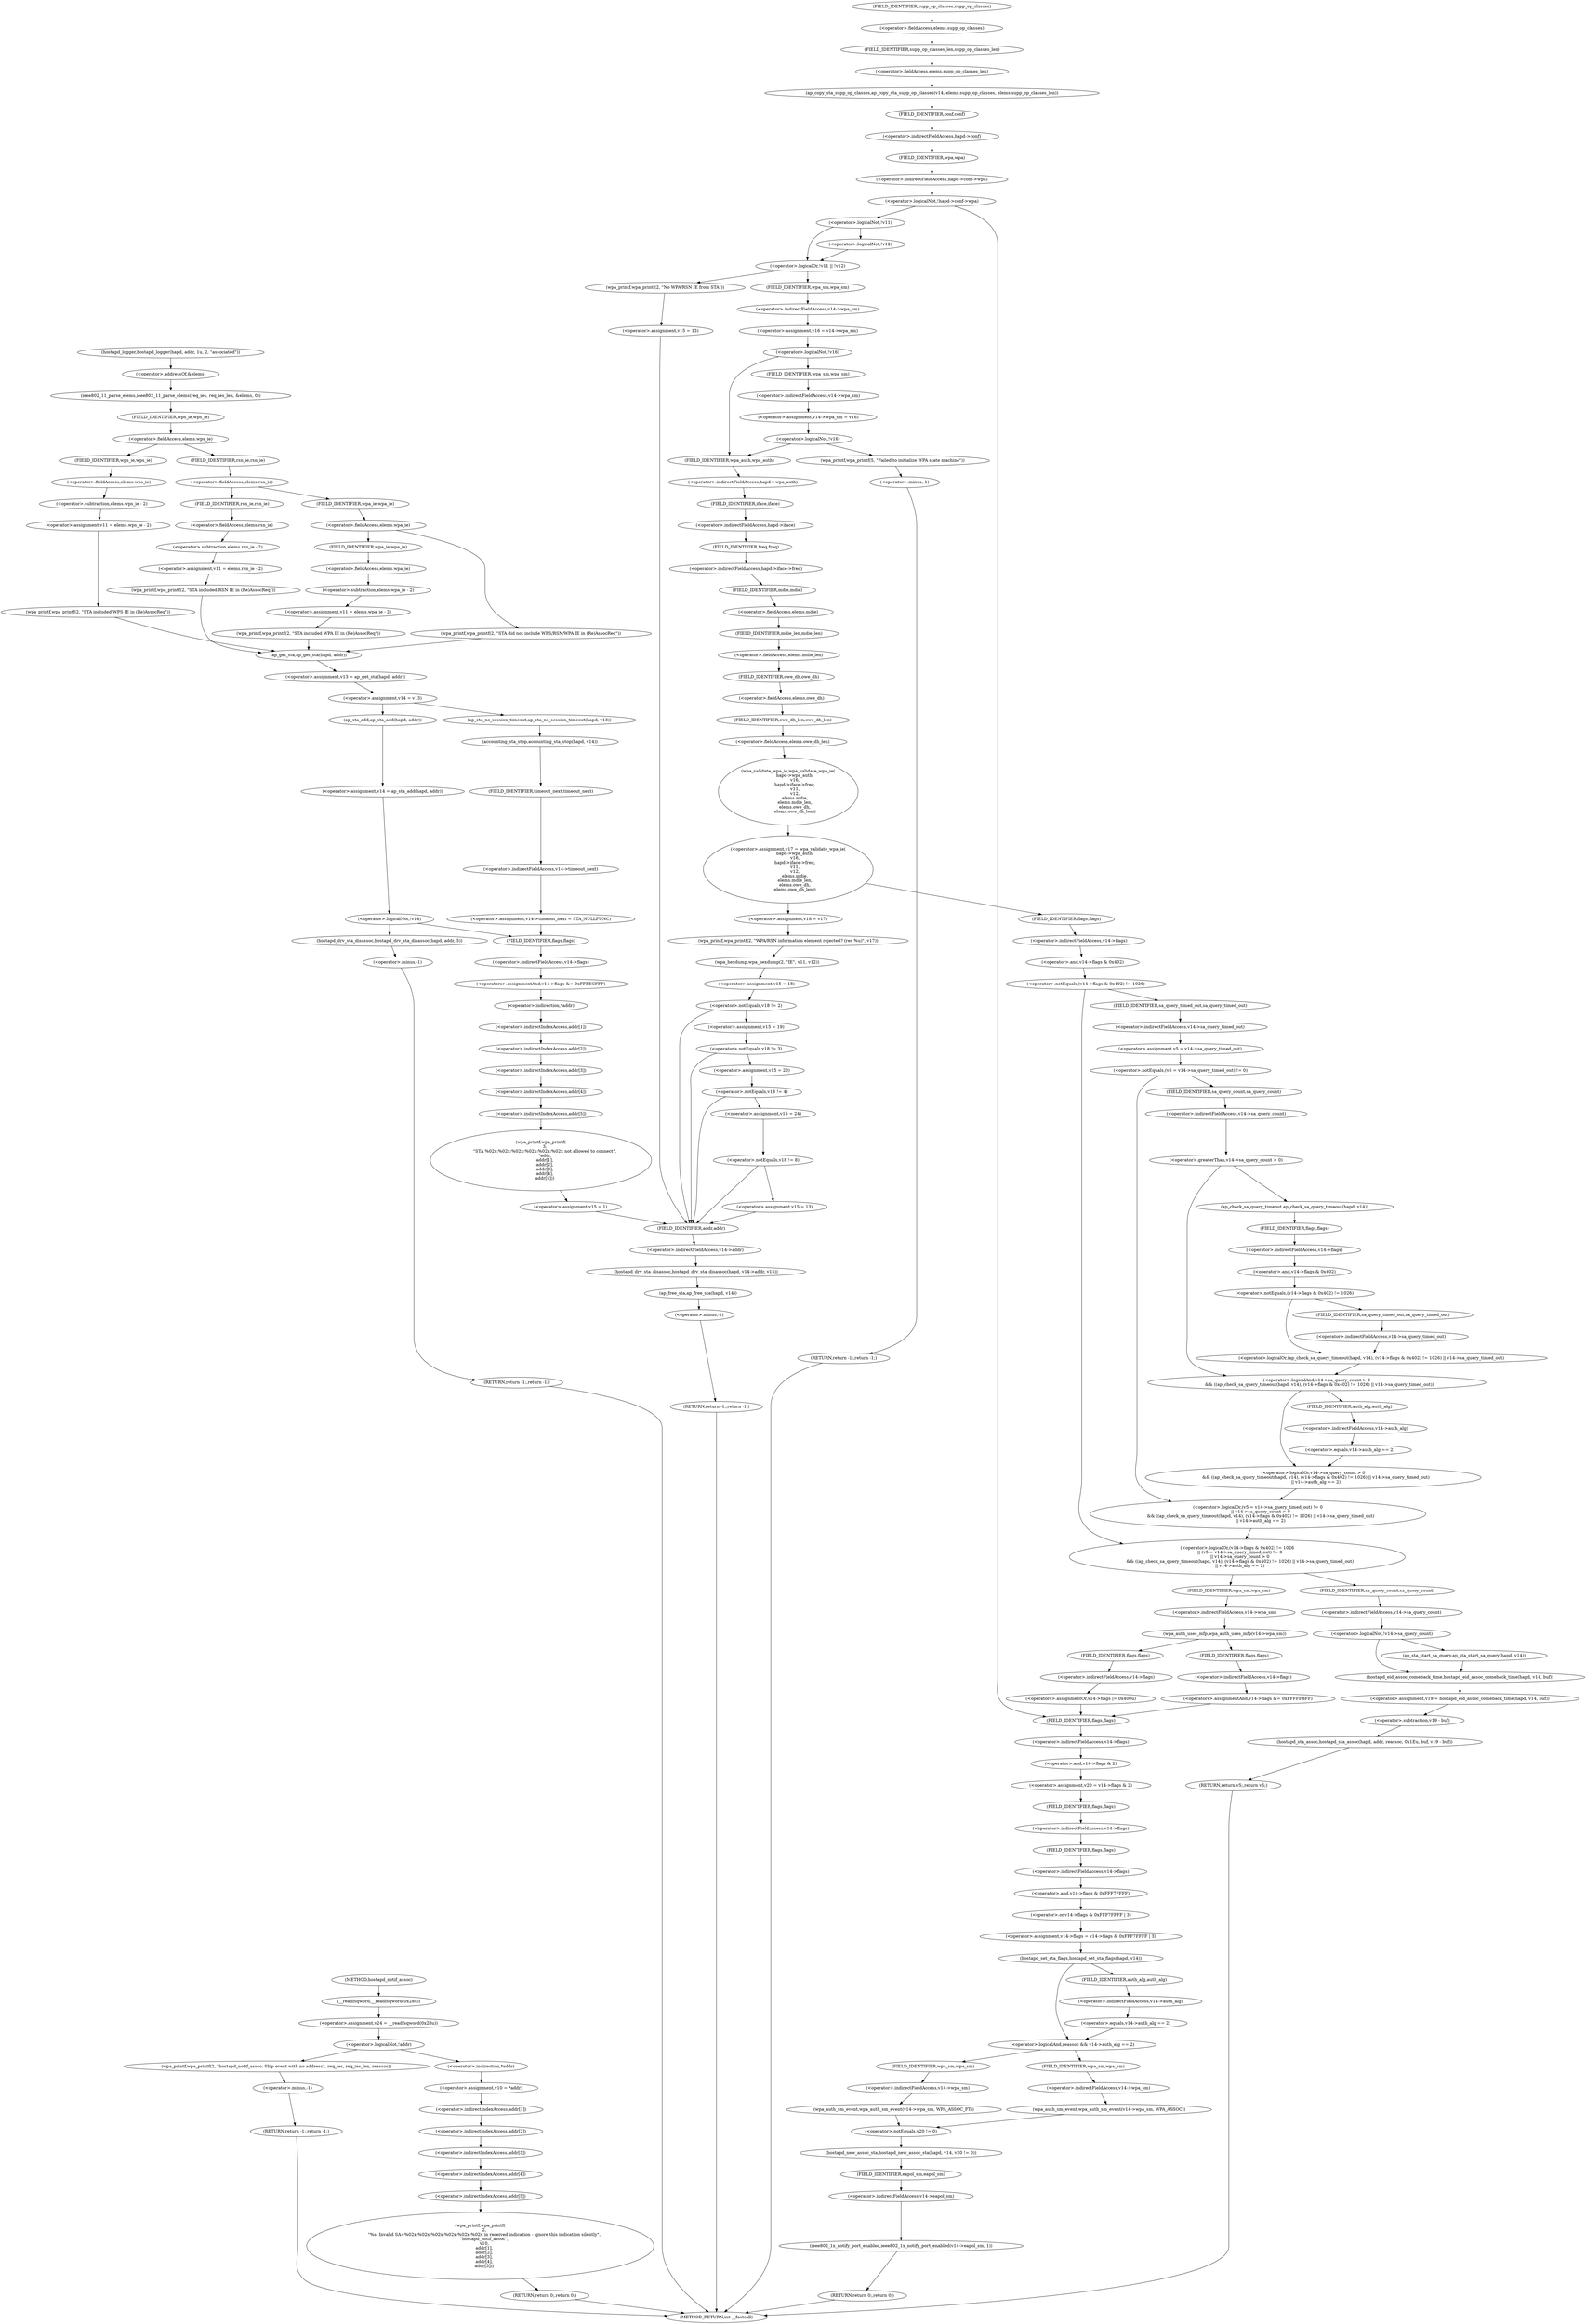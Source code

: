 digraph hostapd_notif_assoc {  
"1000138" [label = "(<operator>.assignment,v24 = __readfsqword(0x28u))" ]
"1000140" [label = "(__readfsqword,__readfsqword(0x28u))" ]
"1000143" [label = "(<operator>.logicalNot,!addr)" ]
"1000146" [label = "(wpa_printf,wpa_printf(2, \"hostapd_notif_assoc: Skip event with no address\", req_ies, req_ies_len, reassoc))" ]
"1000152" [label = "(RETURN,return -1;,return -1;)" ]
"1000153" [label = "(<operator>.minus,-1)" ]
"1000155" [label = "(<operator>.assignment,v10 = *addr)" ]
"1000157" [label = "(<operator>.indirection,*addr)" ]
"1000160" [label = "(wpa_printf,wpa_printf(\n      2,\n      \"%s: Invalid SA=%02x:%02x:%02x:%02x:%02x:%02x in received indication - ignore this indication silently\",\n      \"hostapd_notif_assoc\",\n      v10,\n      addr[1],\n      addr[2],\n      addr[3],\n      addr[4],\n      addr[5]))" ]
"1000165" [label = "(<operator>.indirectIndexAccess,addr[1])" ]
"1000168" [label = "(<operator>.indirectIndexAccess,addr[2])" ]
"1000171" [label = "(<operator>.indirectIndexAccess,addr[3])" ]
"1000174" [label = "(<operator>.indirectIndexAccess,addr[4])" ]
"1000177" [label = "(<operator>.indirectIndexAccess,addr[5])" ]
"1000180" [label = "(RETURN,return 0;,return 0;)" ]
"1000182" [label = "(hostapd_logger,hostapd_logger(hapd, addr, 1u, 2, \"associated\"))" ]
"1000188" [label = "(ieee802_11_parse_elems,ieee802_11_parse_elems(req_ies, req_ies_len, &elems, 0))" ]
"1000191" [label = "(<operator>.addressOf,&elems)" ]
"1000195" [label = "(<operator>.fieldAccess,elems.wps_ie)" ]
"1000197" [label = "(FIELD_IDENTIFIER,wps_ie,wps_ie)" ]
"1000199" [label = "(<operator>.assignment,v11 = elems.wps_ie - 2)" ]
"1000201" [label = "(<operator>.subtraction,elems.wps_ie - 2)" ]
"1000202" [label = "(<operator>.fieldAccess,elems.wps_ie)" ]
"1000204" [label = "(FIELD_IDENTIFIER,wps_ie,wps_ie)" ]
"1000207" [label = "(wpa_printf,wpa_printf(2, \"STA included WPS IE in (Re)AssocReq\"))" ]
"1000212" [label = "(<operator>.fieldAccess,elems.rsn_ie)" ]
"1000214" [label = "(FIELD_IDENTIFIER,rsn_ie,rsn_ie)" ]
"1000216" [label = "(<operator>.assignment,v11 = elems.rsn_ie - 2)" ]
"1000218" [label = "(<operator>.subtraction,elems.rsn_ie - 2)" ]
"1000219" [label = "(<operator>.fieldAccess,elems.rsn_ie)" ]
"1000221" [label = "(FIELD_IDENTIFIER,rsn_ie,rsn_ie)" ]
"1000224" [label = "(wpa_printf,wpa_printf(2, \"STA included RSN IE in (Re)AssocReq\"))" ]
"1000229" [label = "(<operator>.fieldAccess,elems.wpa_ie)" ]
"1000231" [label = "(FIELD_IDENTIFIER,wpa_ie,wpa_ie)" ]
"1000233" [label = "(<operator>.assignment,v11 = elems.wpa_ie - 2)" ]
"1000235" [label = "(<operator>.subtraction,elems.wpa_ie - 2)" ]
"1000236" [label = "(<operator>.fieldAccess,elems.wpa_ie)" ]
"1000238" [label = "(FIELD_IDENTIFIER,wpa_ie,wpa_ie)" ]
"1000241" [label = "(wpa_printf,wpa_printf(2, \"STA included WPA IE in (Re)AssocReq\"))" ]
"1000246" [label = "(wpa_printf,wpa_printf(2, \"STA did not include WPS/RSN/WPA IE in (Re)AssocReq\"))" ]
"1000251" [label = "(<operator>.assignment,v13 = ap_get_sta(hapd, addr))" ]
"1000253" [label = "(ap_get_sta,ap_get_sta(hapd, addr))" ]
"1000256" [label = "(<operator>.assignment,v14 = v13)" ]
"1000262" [label = "(ap_sta_no_session_timeout,ap_sta_no_session_timeout(hapd, v13))" ]
"1000265" [label = "(accounting_sta_stop,accounting_sta_stop(hapd, v14))" ]
"1000268" [label = "(<operator>.assignment,v14->timeout_next = STA_NULLFUNC)" ]
"1000269" [label = "(<operator>.indirectFieldAccess,v14->timeout_next)" ]
"1000271" [label = "(FIELD_IDENTIFIER,timeout_next,timeout_next)" ]
"1000275" [label = "(<operator>.assignment,v14 = ap_sta_add(hapd, addr))" ]
"1000277" [label = "(ap_sta_add,ap_sta_add(hapd, addr))" ]
"1000281" [label = "(<operator>.logicalNot,!v14)" ]
"1000284" [label = "(hostapd_drv_sta_disassoc,hostapd_drv_sta_disassoc(hapd, addr, 5))" ]
"1000288" [label = "(RETURN,return -1;,return -1;)" ]
"1000289" [label = "(<operator>.minus,-1)" ]
"1000291" [label = "(<operators>.assignmentAnd,v14->flags &= 0xFFFECFFF)" ]
"1000292" [label = "(<operator>.indirectFieldAccess,v14->flags)" ]
"1000294" [label = "(FIELD_IDENTIFIER,flags,flags)" ]
"1000297" [label = "(wpa_printf,wpa_printf(\n      3,\n      \"STA %02x:%02x:%02x:%02x:%02x:%02x not allowed to connect\",\n      *addr,\n      addr[1],\n      addr[2],\n      addr[3],\n      addr[4],\n      addr[5]))" ]
"1000300" [label = "(<operator>.indirection,*addr)" ]
"1000302" [label = "(<operator>.indirectIndexAccess,addr[1])" ]
"1000305" [label = "(<operator>.indirectIndexAccess,addr[2])" ]
"1000308" [label = "(<operator>.indirectIndexAccess,addr[3])" ]
"1000311" [label = "(<operator>.indirectIndexAccess,addr[4])" ]
"1000314" [label = "(<operator>.indirectIndexAccess,addr[5])" ]
"1000317" [label = "(<operator>.assignment,v15 = 1)" ]
"1000321" [label = "(hostapd_drv_sta_disassoc,hostapd_drv_sta_disassoc(hapd, v14->addr, v15))" ]
"1000323" [label = "(<operator>.indirectFieldAccess,v14->addr)" ]
"1000325" [label = "(FIELD_IDENTIFIER,addr,addr)" ]
"1000327" [label = "(ap_free_sta,ap_free_sta(hapd, v14))" ]
"1000330" [label = "(RETURN,return -1;,return -1;)" ]
"1000331" [label = "(<operator>.minus,-1)" ]
"1000333" [label = "(ap_copy_sta_supp_op_classes,ap_copy_sta_supp_op_classes(v14, elems.supp_op_classes, elems.supp_op_classes_len))" ]
"1000335" [label = "(<operator>.fieldAccess,elems.supp_op_classes)" ]
"1000337" [label = "(FIELD_IDENTIFIER,supp_op_classes,supp_op_classes)" ]
"1000338" [label = "(<operator>.fieldAccess,elems.supp_op_classes_len)" ]
"1000340" [label = "(FIELD_IDENTIFIER,supp_op_classes_len,supp_op_classes_len)" ]
"1000342" [label = "(<operator>.logicalNot,!hapd->conf->wpa)" ]
"1000343" [label = "(<operator>.indirectFieldAccess,hapd->conf->wpa)" ]
"1000344" [label = "(<operator>.indirectFieldAccess,hapd->conf)" ]
"1000346" [label = "(FIELD_IDENTIFIER,conf,conf)" ]
"1000347" [label = "(FIELD_IDENTIFIER,wpa,wpa)" ]
"1000350" [label = "(<operator>.logicalOr,!v11 || !v12)" ]
"1000351" [label = "(<operator>.logicalNot,!v11)" ]
"1000353" [label = "(<operator>.logicalNot,!v12)" ]
"1000356" [label = "(wpa_printf,wpa_printf(2, \"No WPA/RSN IE from STA\"))" ]
"1000359" [label = "(<operator>.assignment,v15 = 13)" ]
"1000363" [label = "(<operator>.assignment,v16 = v14->wpa_sm)" ]
"1000365" [label = "(<operator>.indirectFieldAccess,v14->wpa_sm)" ]
"1000367" [label = "(FIELD_IDENTIFIER,wpa_sm,wpa_sm)" ]
"1000369" [label = "(<operator>.logicalNot,!v16)" ]
"1000372" [label = "(<operator>.assignment,v14->wpa_sm = v16)" ]
"1000373" [label = "(<operator>.indirectFieldAccess,v14->wpa_sm)" ]
"1000375" [label = "(FIELD_IDENTIFIER,wpa_sm,wpa_sm)" ]
"1000378" [label = "(<operator>.logicalNot,!v16)" ]
"1000381" [label = "(wpa_printf,wpa_printf(5, \"Failed to initialize WPA state machine\"))" ]
"1000384" [label = "(RETURN,return -1;,return -1;)" ]
"1000385" [label = "(<operator>.minus,-1)" ]
"1000387" [label = "(<operator>.assignment,v17 = wpa_validate_wpa_ie(\n          hapd->wpa_auth,\n          v16,\n          hapd->iface->freq,\n          v11,\n          v12,\n          elems.mdie,\n          elems.mdie_len,\n          elems.owe_dh,\n          elems.owe_dh_len))" ]
"1000389" [label = "(wpa_validate_wpa_ie,wpa_validate_wpa_ie(\n          hapd->wpa_auth,\n          v16,\n          hapd->iface->freq,\n          v11,\n          v12,\n          elems.mdie,\n          elems.mdie_len,\n          elems.owe_dh,\n          elems.owe_dh_len))" ]
"1000390" [label = "(<operator>.indirectFieldAccess,hapd->wpa_auth)" ]
"1000392" [label = "(FIELD_IDENTIFIER,wpa_auth,wpa_auth)" ]
"1000394" [label = "(<operator>.indirectFieldAccess,hapd->iface->freq)" ]
"1000395" [label = "(<operator>.indirectFieldAccess,hapd->iface)" ]
"1000397" [label = "(FIELD_IDENTIFIER,iface,iface)" ]
"1000398" [label = "(FIELD_IDENTIFIER,freq,freq)" ]
"1000401" [label = "(<operator>.fieldAccess,elems.mdie)" ]
"1000403" [label = "(FIELD_IDENTIFIER,mdie,mdie)" ]
"1000404" [label = "(<operator>.fieldAccess,elems.mdie_len)" ]
"1000406" [label = "(FIELD_IDENTIFIER,mdie_len,mdie_len)" ]
"1000407" [label = "(<operator>.fieldAccess,elems.owe_dh)" ]
"1000409" [label = "(FIELD_IDENTIFIER,owe_dh,owe_dh)" ]
"1000410" [label = "(<operator>.fieldAccess,elems.owe_dh_len)" ]
"1000412" [label = "(FIELD_IDENTIFIER,owe_dh_len,owe_dh_len)" ]
"1000416" [label = "(<operator>.assignment,v18 = v17)" ]
"1000419" [label = "(wpa_printf,wpa_printf(2, \"WPA/RSN information element rejected? (res %u)\", v17))" ]
"1000423" [label = "(wpa_hexdump,wpa_hexdump(2, \"IE\", v11, v12))" ]
"1000428" [label = "(<operator>.assignment,v15 = 18)" ]
"1000432" [label = "(<operator>.notEquals,v18 != 2)" ]
"1000436" [label = "(<operator>.assignment,v15 = 19)" ]
"1000440" [label = "(<operator>.notEquals,v18 != 3)" ]
"1000444" [label = "(<operator>.assignment,v15 = 20)" ]
"1000448" [label = "(<operator>.notEquals,v18 != 4)" ]
"1000452" [label = "(<operator>.assignment,v15 = 24)" ]
"1000456" [label = "(<operator>.notEquals,v18 != 8)" ]
"1000459" [label = "(<operator>.assignment,v15 = 13)" ]
"1000464" [label = "(<operator>.logicalOr,(v14->flags & 0x402) != 1026\n    || (v5 = v14->sa_query_timed_out) != 0\n    || v14->sa_query_count > 0\n    && ((ap_check_sa_query_timeout(hapd, v14), (v14->flags & 0x402) != 1026) || v14->sa_query_timed_out)\n    || v14->auth_alg == 2)" ]
"1000465" [label = "(<operator>.notEquals,(v14->flags & 0x402) != 1026)" ]
"1000466" [label = "(<operator>.and,v14->flags & 0x402)" ]
"1000467" [label = "(<operator>.indirectFieldAccess,v14->flags)" ]
"1000469" [label = "(FIELD_IDENTIFIER,flags,flags)" ]
"1000472" [label = "(<operator>.logicalOr,(v5 = v14->sa_query_timed_out) != 0\n    || v14->sa_query_count > 0\n    && ((ap_check_sa_query_timeout(hapd, v14), (v14->flags & 0x402) != 1026) || v14->sa_query_timed_out)\n    || v14->auth_alg == 2)" ]
"1000473" [label = "(<operator>.notEquals,(v5 = v14->sa_query_timed_out) != 0)" ]
"1000474" [label = "(<operator>.assignment,v5 = v14->sa_query_timed_out)" ]
"1000476" [label = "(<operator>.indirectFieldAccess,v14->sa_query_timed_out)" ]
"1000478" [label = "(FIELD_IDENTIFIER,sa_query_timed_out,sa_query_timed_out)" ]
"1000480" [label = "(<operator>.logicalOr,v14->sa_query_count > 0\n    && ((ap_check_sa_query_timeout(hapd, v14), (v14->flags & 0x402) != 1026) || v14->sa_query_timed_out)\n    || v14->auth_alg == 2)" ]
"1000481" [label = "(<operator>.logicalAnd,v14->sa_query_count > 0\n    && ((ap_check_sa_query_timeout(hapd, v14), (v14->flags & 0x402) != 1026) || v14->sa_query_timed_out))" ]
"1000482" [label = "(<operator>.greaterThan,v14->sa_query_count > 0)" ]
"1000483" [label = "(<operator>.indirectFieldAccess,v14->sa_query_count)" ]
"1000485" [label = "(FIELD_IDENTIFIER,sa_query_count,sa_query_count)" ]
"1000487" [label = "(<operator>.logicalOr,(ap_check_sa_query_timeout(hapd, v14), (v14->flags & 0x402) != 1026) || v14->sa_query_timed_out)" ]
"1000489" [label = "(ap_check_sa_query_timeout,ap_check_sa_query_timeout(hapd, v14))" ]
"1000492" [label = "(<operator>.notEquals,(v14->flags & 0x402) != 1026)" ]
"1000493" [label = "(<operator>.and,v14->flags & 0x402)" ]
"1000494" [label = "(<operator>.indirectFieldAccess,v14->flags)" ]
"1000496" [label = "(FIELD_IDENTIFIER,flags,flags)" ]
"1000499" [label = "(<operator>.indirectFieldAccess,v14->sa_query_timed_out)" ]
"1000501" [label = "(FIELD_IDENTIFIER,sa_query_timed_out,sa_query_timed_out)" ]
"1000502" [label = "(<operator>.equals,v14->auth_alg == 2)" ]
"1000503" [label = "(<operator>.indirectFieldAccess,v14->auth_alg)" ]
"1000505" [label = "(FIELD_IDENTIFIER,auth_alg,auth_alg)" ]
"1000509" [label = "(wpa_auth_uses_mfp,wpa_auth_uses_mfp(v14->wpa_sm))" ]
"1000510" [label = "(<operator>.indirectFieldAccess,v14->wpa_sm)" ]
"1000512" [label = "(FIELD_IDENTIFIER,wpa_sm,wpa_sm)" ]
"1000513" [label = "(<operators>.assignmentOr,v14->flags |= 0x400u)" ]
"1000514" [label = "(<operator>.indirectFieldAccess,v14->flags)" ]
"1000516" [label = "(FIELD_IDENTIFIER,flags,flags)" ]
"1000519" [label = "(<operators>.assignmentAnd,v14->flags &= 0xFFFFFBFF)" ]
"1000520" [label = "(<operator>.indirectFieldAccess,v14->flags)" ]
"1000522" [label = "(FIELD_IDENTIFIER,flags,flags)" ]
"1000525" [label = "(<operator>.assignment,v20 = v14->flags & 2)" ]
"1000527" [label = "(<operator>.and,v14->flags & 2)" ]
"1000528" [label = "(<operator>.indirectFieldAccess,v14->flags)" ]
"1000530" [label = "(FIELD_IDENTIFIER,flags,flags)" ]
"1000532" [label = "(<operator>.assignment,v14->flags = v14->flags & 0xFFF7FFFF | 3)" ]
"1000533" [label = "(<operator>.indirectFieldAccess,v14->flags)" ]
"1000535" [label = "(FIELD_IDENTIFIER,flags,flags)" ]
"1000536" [label = "(<operator>.or,v14->flags & 0xFFF7FFFF | 3)" ]
"1000537" [label = "(<operator>.and,v14->flags & 0xFFF7FFFF)" ]
"1000538" [label = "(<operator>.indirectFieldAccess,v14->flags)" ]
"1000540" [label = "(FIELD_IDENTIFIER,flags,flags)" ]
"1000543" [label = "(hostapd_set_sta_flags,hostapd_set_sta_flags(hapd, v14))" ]
"1000547" [label = "(<operator>.logicalAnd,reassoc && v14->auth_alg == 2)" ]
"1000549" [label = "(<operator>.equals,v14->auth_alg == 2)" ]
"1000550" [label = "(<operator>.indirectFieldAccess,v14->auth_alg)" ]
"1000552" [label = "(FIELD_IDENTIFIER,auth_alg,auth_alg)" ]
"1000554" [label = "(wpa_auth_sm_event,wpa_auth_sm_event(v14->wpa_sm, WPA_ASSOC_FT))" ]
"1000555" [label = "(<operator>.indirectFieldAccess,v14->wpa_sm)" ]
"1000557" [label = "(FIELD_IDENTIFIER,wpa_sm,wpa_sm)" ]
"1000560" [label = "(wpa_auth_sm_event,wpa_auth_sm_event(v14->wpa_sm, WPA_ASSOC))" ]
"1000561" [label = "(<operator>.indirectFieldAccess,v14->wpa_sm)" ]
"1000563" [label = "(FIELD_IDENTIFIER,wpa_sm,wpa_sm)" ]
"1000565" [label = "(hostapd_new_assoc_sta,hostapd_new_assoc_sta(hapd, v14, v20 != 0))" ]
"1000568" [label = "(<operator>.notEquals,v20 != 0)" ]
"1000571" [label = "(ieee802_1x_notify_port_enabled,ieee802_1x_notify_port_enabled(v14->eapol_sm, 1))" ]
"1000572" [label = "(<operator>.indirectFieldAccess,v14->eapol_sm)" ]
"1000574" [label = "(FIELD_IDENTIFIER,eapol_sm,eapol_sm)" ]
"1000576" [label = "(RETURN,return 0;,return 0;)" ]
"1000579" [label = "(<operator>.logicalNot,!v14->sa_query_count)" ]
"1000580" [label = "(<operator>.indirectFieldAccess,v14->sa_query_count)" ]
"1000582" [label = "(FIELD_IDENTIFIER,sa_query_count,sa_query_count)" ]
"1000583" [label = "(ap_sta_start_sa_query,ap_sta_start_sa_query(hapd, v14))" ]
"1000586" [label = "(<operator>.assignment,v19 = hostapd_eid_assoc_comeback_time(hapd, v14, buf))" ]
"1000588" [label = "(hostapd_eid_assoc_comeback_time,hostapd_eid_assoc_comeback_time(hapd, v14, buf))" ]
"1000592" [label = "(hostapd_sta_assoc,hostapd_sta_assoc(hapd, addr, reassoc, 0x1Eu, buf, v19 - buf))" ]
"1000598" [label = "(<operator>.subtraction,v19 - buf)" ]
"1000601" [label = "(RETURN,return v5;,return v5;)" ]
"1000116" [label = "(METHOD,hostapd_notif_assoc)" ]
"1000603" [label = "(METHOD_RETURN,int __fastcall)" ]
  "1000138" -> "1000143" 
  "1000140" -> "1000138" 
  "1000143" -> "1000146" 
  "1000143" -> "1000157" 
  "1000146" -> "1000153" 
  "1000152" -> "1000603" 
  "1000153" -> "1000152" 
  "1000155" -> "1000165" 
  "1000157" -> "1000155" 
  "1000160" -> "1000180" 
  "1000165" -> "1000168" 
  "1000168" -> "1000171" 
  "1000171" -> "1000174" 
  "1000174" -> "1000177" 
  "1000177" -> "1000160" 
  "1000180" -> "1000603" 
  "1000182" -> "1000191" 
  "1000188" -> "1000197" 
  "1000191" -> "1000188" 
  "1000195" -> "1000204" 
  "1000195" -> "1000214" 
  "1000197" -> "1000195" 
  "1000199" -> "1000207" 
  "1000201" -> "1000199" 
  "1000202" -> "1000201" 
  "1000204" -> "1000202" 
  "1000207" -> "1000253" 
  "1000212" -> "1000221" 
  "1000212" -> "1000231" 
  "1000214" -> "1000212" 
  "1000216" -> "1000224" 
  "1000218" -> "1000216" 
  "1000219" -> "1000218" 
  "1000221" -> "1000219" 
  "1000224" -> "1000253" 
  "1000229" -> "1000238" 
  "1000229" -> "1000246" 
  "1000231" -> "1000229" 
  "1000233" -> "1000241" 
  "1000235" -> "1000233" 
  "1000236" -> "1000235" 
  "1000238" -> "1000236" 
  "1000241" -> "1000253" 
  "1000246" -> "1000253" 
  "1000251" -> "1000256" 
  "1000253" -> "1000251" 
  "1000256" -> "1000262" 
  "1000256" -> "1000277" 
  "1000262" -> "1000265" 
  "1000265" -> "1000271" 
  "1000268" -> "1000294" 
  "1000269" -> "1000268" 
  "1000271" -> "1000269" 
  "1000275" -> "1000281" 
  "1000277" -> "1000275" 
  "1000281" -> "1000284" 
  "1000281" -> "1000294" 
  "1000284" -> "1000289" 
  "1000288" -> "1000603" 
  "1000289" -> "1000288" 
  "1000291" -> "1000300" 
  "1000292" -> "1000291" 
  "1000294" -> "1000292" 
  "1000297" -> "1000317" 
  "1000300" -> "1000302" 
  "1000302" -> "1000305" 
  "1000305" -> "1000308" 
  "1000308" -> "1000311" 
  "1000311" -> "1000314" 
  "1000314" -> "1000297" 
  "1000317" -> "1000325" 
  "1000321" -> "1000327" 
  "1000323" -> "1000321" 
  "1000325" -> "1000323" 
  "1000327" -> "1000331" 
  "1000330" -> "1000603" 
  "1000331" -> "1000330" 
  "1000333" -> "1000346" 
  "1000335" -> "1000340" 
  "1000337" -> "1000335" 
  "1000338" -> "1000333" 
  "1000340" -> "1000338" 
  "1000342" -> "1000530" 
  "1000342" -> "1000351" 
  "1000343" -> "1000342" 
  "1000344" -> "1000347" 
  "1000346" -> "1000344" 
  "1000347" -> "1000343" 
  "1000350" -> "1000356" 
  "1000350" -> "1000367" 
  "1000351" -> "1000350" 
  "1000351" -> "1000353" 
  "1000353" -> "1000350" 
  "1000356" -> "1000359" 
  "1000359" -> "1000325" 
  "1000363" -> "1000369" 
  "1000365" -> "1000363" 
  "1000367" -> "1000365" 
  "1000369" -> "1000375" 
  "1000369" -> "1000392" 
  "1000372" -> "1000378" 
  "1000373" -> "1000372" 
  "1000375" -> "1000373" 
  "1000378" -> "1000381" 
  "1000378" -> "1000392" 
  "1000381" -> "1000385" 
  "1000384" -> "1000603" 
  "1000385" -> "1000384" 
  "1000387" -> "1000416" 
  "1000387" -> "1000469" 
  "1000389" -> "1000387" 
  "1000390" -> "1000397" 
  "1000392" -> "1000390" 
  "1000394" -> "1000403" 
  "1000395" -> "1000398" 
  "1000397" -> "1000395" 
  "1000398" -> "1000394" 
  "1000401" -> "1000406" 
  "1000403" -> "1000401" 
  "1000404" -> "1000409" 
  "1000406" -> "1000404" 
  "1000407" -> "1000412" 
  "1000409" -> "1000407" 
  "1000410" -> "1000389" 
  "1000412" -> "1000410" 
  "1000416" -> "1000419" 
  "1000419" -> "1000423" 
  "1000423" -> "1000428" 
  "1000428" -> "1000432" 
  "1000432" -> "1000436" 
  "1000432" -> "1000325" 
  "1000436" -> "1000440" 
  "1000440" -> "1000444" 
  "1000440" -> "1000325" 
  "1000444" -> "1000448" 
  "1000448" -> "1000452" 
  "1000448" -> "1000325" 
  "1000452" -> "1000456" 
  "1000456" -> "1000459" 
  "1000456" -> "1000325" 
  "1000459" -> "1000325" 
  "1000464" -> "1000512" 
  "1000464" -> "1000582" 
  "1000465" -> "1000464" 
  "1000465" -> "1000478" 
  "1000466" -> "1000465" 
  "1000467" -> "1000466" 
  "1000469" -> "1000467" 
  "1000472" -> "1000464" 
  "1000473" -> "1000472" 
  "1000473" -> "1000485" 
  "1000474" -> "1000473" 
  "1000476" -> "1000474" 
  "1000478" -> "1000476" 
  "1000480" -> "1000472" 
  "1000481" -> "1000480" 
  "1000481" -> "1000505" 
  "1000482" -> "1000481" 
  "1000482" -> "1000489" 
  "1000483" -> "1000482" 
  "1000485" -> "1000483" 
  "1000487" -> "1000481" 
  "1000489" -> "1000496" 
  "1000492" -> "1000487" 
  "1000492" -> "1000501" 
  "1000493" -> "1000492" 
  "1000494" -> "1000493" 
  "1000496" -> "1000494" 
  "1000499" -> "1000487" 
  "1000501" -> "1000499" 
  "1000502" -> "1000480" 
  "1000503" -> "1000502" 
  "1000505" -> "1000503" 
  "1000509" -> "1000516" 
  "1000509" -> "1000522" 
  "1000510" -> "1000509" 
  "1000512" -> "1000510" 
  "1000513" -> "1000530" 
  "1000514" -> "1000513" 
  "1000516" -> "1000514" 
  "1000519" -> "1000530" 
  "1000520" -> "1000519" 
  "1000522" -> "1000520" 
  "1000525" -> "1000535" 
  "1000527" -> "1000525" 
  "1000528" -> "1000527" 
  "1000530" -> "1000528" 
  "1000532" -> "1000543" 
  "1000533" -> "1000540" 
  "1000535" -> "1000533" 
  "1000536" -> "1000532" 
  "1000537" -> "1000536" 
  "1000538" -> "1000537" 
  "1000540" -> "1000538" 
  "1000543" -> "1000547" 
  "1000543" -> "1000552" 
  "1000547" -> "1000557" 
  "1000547" -> "1000563" 
  "1000549" -> "1000547" 
  "1000550" -> "1000549" 
  "1000552" -> "1000550" 
  "1000554" -> "1000568" 
  "1000555" -> "1000554" 
  "1000557" -> "1000555" 
  "1000560" -> "1000568" 
  "1000561" -> "1000560" 
  "1000563" -> "1000561" 
  "1000565" -> "1000574" 
  "1000568" -> "1000565" 
  "1000571" -> "1000576" 
  "1000572" -> "1000571" 
  "1000574" -> "1000572" 
  "1000576" -> "1000603" 
  "1000579" -> "1000583" 
  "1000579" -> "1000588" 
  "1000580" -> "1000579" 
  "1000582" -> "1000580" 
  "1000583" -> "1000588" 
  "1000586" -> "1000598" 
  "1000588" -> "1000586" 
  "1000592" -> "1000601" 
  "1000598" -> "1000592" 
  "1000601" -> "1000603" 
  "1000116" -> "1000140" 
}
